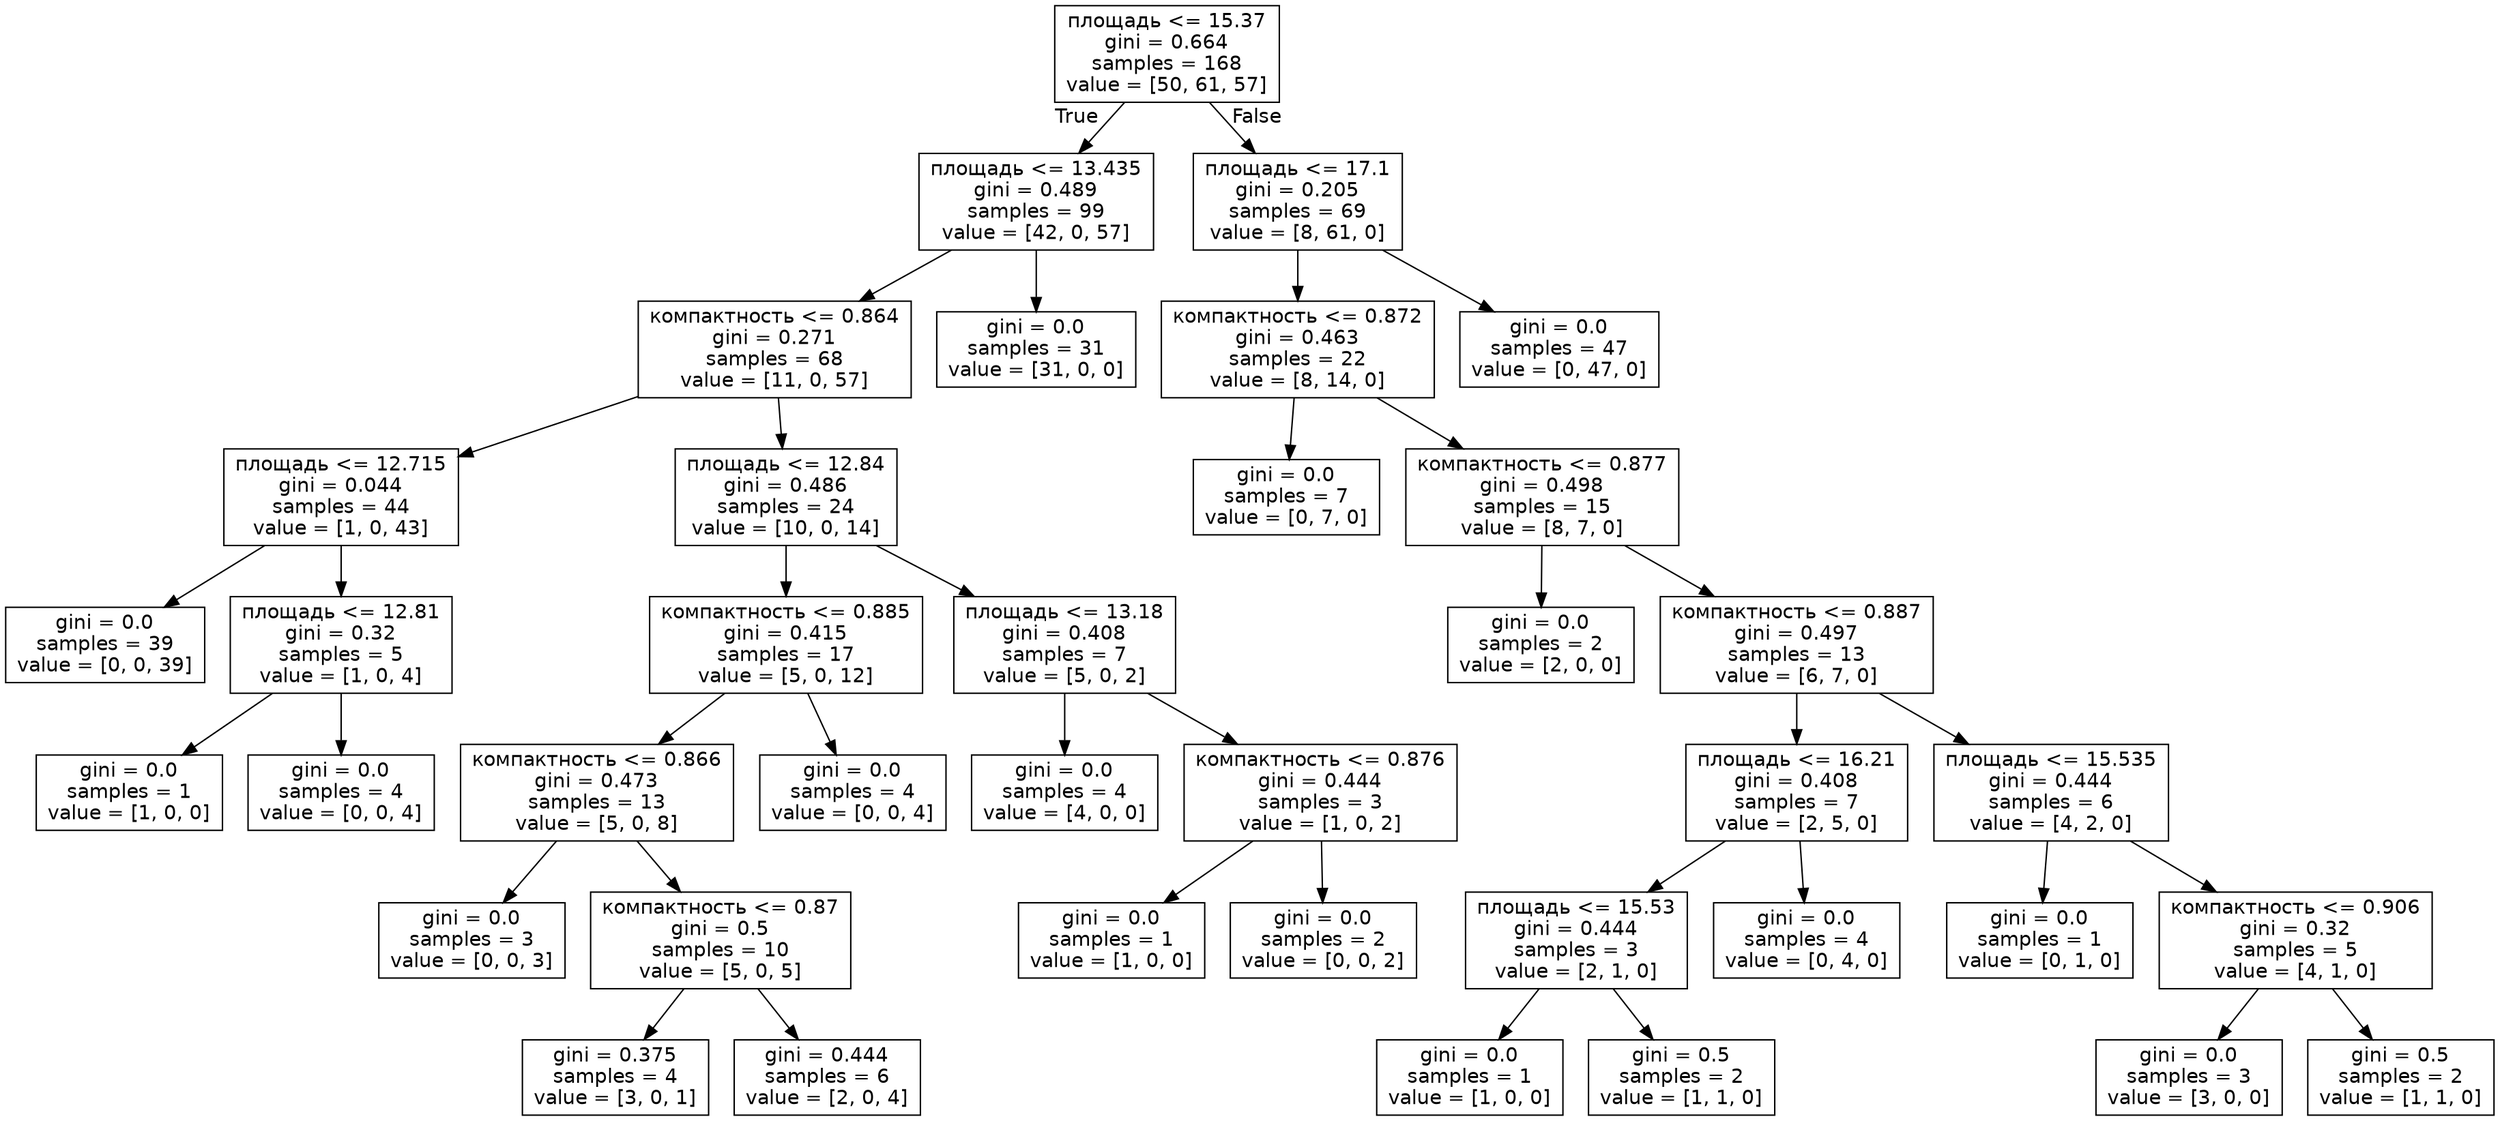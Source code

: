digraph Tree {
node [shape=box, fontname="helvetica"] ;
edge [fontname="helvetica"] ;
0 [label="площадь <= 15.37\ngini = 0.664\nsamples = 168\nvalue = [50, 61, 57]"] ;
1 [label="площадь <= 13.435\ngini = 0.489\nsamples = 99\nvalue = [42, 0, 57]"] ;
0 -> 1 [labeldistance=2.5, labelangle=45, headlabel="True"] ;
2 [label="компактность <= 0.864\ngini = 0.271\nsamples = 68\nvalue = [11, 0, 57]"] ;
1 -> 2 ;
3 [label="площадь <= 12.715\ngini = 0.044\nsamples = 44\nvalue = [1, 0, 43]"] ;
2 -> 3 ;
4 [label="gini = 0.0\nsamples = 39\nvalue = [0, 0, 39]"] ;
3 -> 4 ;
5 [label="площадь <= 12.81\ngini = 0.32\nsamples = 5\nvalue = [1, 0, 4]"] ;
3 -> 5 ;
6 [label="gini = 0.0\nsamples = 1\nvalue = [1, 0, 0]"] ;
5 -> 6 ;
7 [label="gini = 0.0\nsamples = 4\nvalue = [0, 0, 4]"] ;
5 -> 7 ;
8 [label="площадь <= 12.84\ngini = 0.486\nsamples = 24\nvalue = [10, 0, 14]"] ;
2 -> 8 ;
9 [label="компактность <= 0.885\ngini = 0.415\nsamples = 17\nvalue = [5, 0, 12]"] ;
8 -> 9 ;
10 [label="компактность <= 0.866\ngini = 0.473\nsamples = 13\nvalue = [5, 0, 8]"] ;
9 -> 10 ;
11 [label="gini = 0.0\nsamples = 3\nvalue = [0, 0, 3]"] ;
10 -> 11 ;
12 [label="компактность <= 0.87\ngini = 0.5\nsamples = 10\nvalue = [5, 0, 5]"] ;
10 -> 12 ;
13 [label="gini = 0.375\nsamples = 4\nvalue = [3, 0, 1]"] ;
12 -> 13 ;
14 [label="gini = 0.444\nsamples = 6\nvalue = [2, 0, 4]"] ;
12 -> 14 ;
15 [label="gini = 0.0\nsamples = 4\nvalue = [0, 0, 4]"] ;
9 -> 15 ;
16 [label="площадь <= 13.18\ngini = 0.408\nsamples = 7\nvalue = [5, 0, 2]"] ;
8 -> 16 ;
17 [label="gini = 0.0\nsamples = 4\nvalue = [4, 0, 0]"] ;
16 -> 17 ;
18 [label="компактность <= 0.876\ngini = 0.444\nsamples = 3\nvalue = [1, 0, 2]"] ;
16 -> 18 ;
19 [label="gini = 0.0\nsamples = 1\nvalue = [1, 0, 0]"] ;
18 -> 19 ;
20 [label="gini = 0.0\nsamples = 2\nvalue = [0, 0, 2]"] ;
18 -> 20 ;
21 [label="gini = 0.0\nsamples = 31\nvalue = [31, 0, 0]"] ;
1 -> 21 ;
22 [label="площадь <= 17.1\ngini = 0.205\nsamples = 69\nvalue = [8, 61, 0]"] ;
0 -> 22 [labeldistance=2.5, labelangle=-45, headlabel="False"] ;
23 [label="компактность <= 0.872\ngini = 0.463\nsamples = 22\nvalue = [8, 14, 0]"] ;
22 -> 23 ;
24 [label="gini = 0.0\nsamples = 7\nvalue = [0, 7, 0]"] ;
23 -> 24 ;
25 [label="компактность <= 0.877\ngini = 0.498\nsamples = 15\nvalue = [8, 7, 0]"] ;
23 -> 25 ;
26 [label="gini = 0.0\nsamples = 2\nvalue = [2, 0, 0]"] ;
25 -> 26 ;
27 [label="компактность <= 0.887\ngini = 0.497\nsamples = 13\nvalue = [6, 7, 0]"] ;
25 -> 27 ;
28 [label="площадь <= 16.21\ngini = 0.408\nsamples = 7\nvalue = [2, 5, 0]"] ;
27 -> 28 ;
29 [label="площадь <= 15.53\ngini = 0.444\nsamples = 3\nvalue = [2, 1, 0]"] ;
28 -> 29 ;
30 [label="gini = 0.0\nsamples = 1\nvalue = [1, 0, 0]"] ;
29 -> 30 ;
31 [label="gini = 0.5\nsamples = 2\nvalue = [1, 1, 0]"] ;
29 -> 31 ;
32 [label="gini = 0.0\nsamples = 4\nvalue = [0, 4, 0]"] ;
28 -> 32 ;
33 [label="площадь <= 15.535\ngini = 0.444\nsamples = 6\nvalue = [4, 2, 0]"] ;
27 -> 33 ;
34 [label="gini = 0.0\nsamples = 1\nvalue = [0, 1, 0]"] ;
33 -> 34 ;
35 [label="компактность <= 0.906\ngini = 0.32\nsamples = 5\nvalue = [4, 1, 0]"] ;
33 -> 35 ;
36 [label="gini = 0.0\nsamples = 3\nvalue = [3, 0, 0]"] ;
35 -> 36 ;
37 [label="gini = 0.5\nsamples = 2\nvalue = [1, 1, 0]"] ;
35 -> 37 ;
38 [label="gini = 0.0\nsamples = 47\nvalue = [0, 47, 0]"] ;
22 -> 38 ;
}
